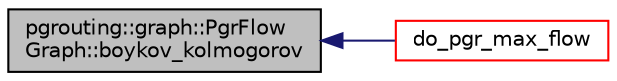 digraph "pgrouting::graph::PgrFlowGraph::boykov_kolmogorov"
{
  edge [fontname="Helvetica",fontsize="10",labelfontname="Helvetica",labelfontsize="10"];
  node [fontname="Helvetica",fontsize="10",shape=record];
  rankdir="LR";
  Node22 [label="pgrouting::graph::PgrFlow\lGraph::boykov_kolmogorov",height=0.2,width=0.4,color="black", fillcolor="grey75", style="filled", fontcolor="black"];
  Node22 -> Node23 [dir="back",color="midnightblue",fontsize="10",style="solid",fontname="Helvetica"];
  Node23 [label="do_pgr_max_flow",height=0.2,width=0.4,color="red", fillcolor="white", style="filled",URL="$max__flow__driver_8h.html#a1fe35eb229126a6c0299c02d245a6401"];
}
